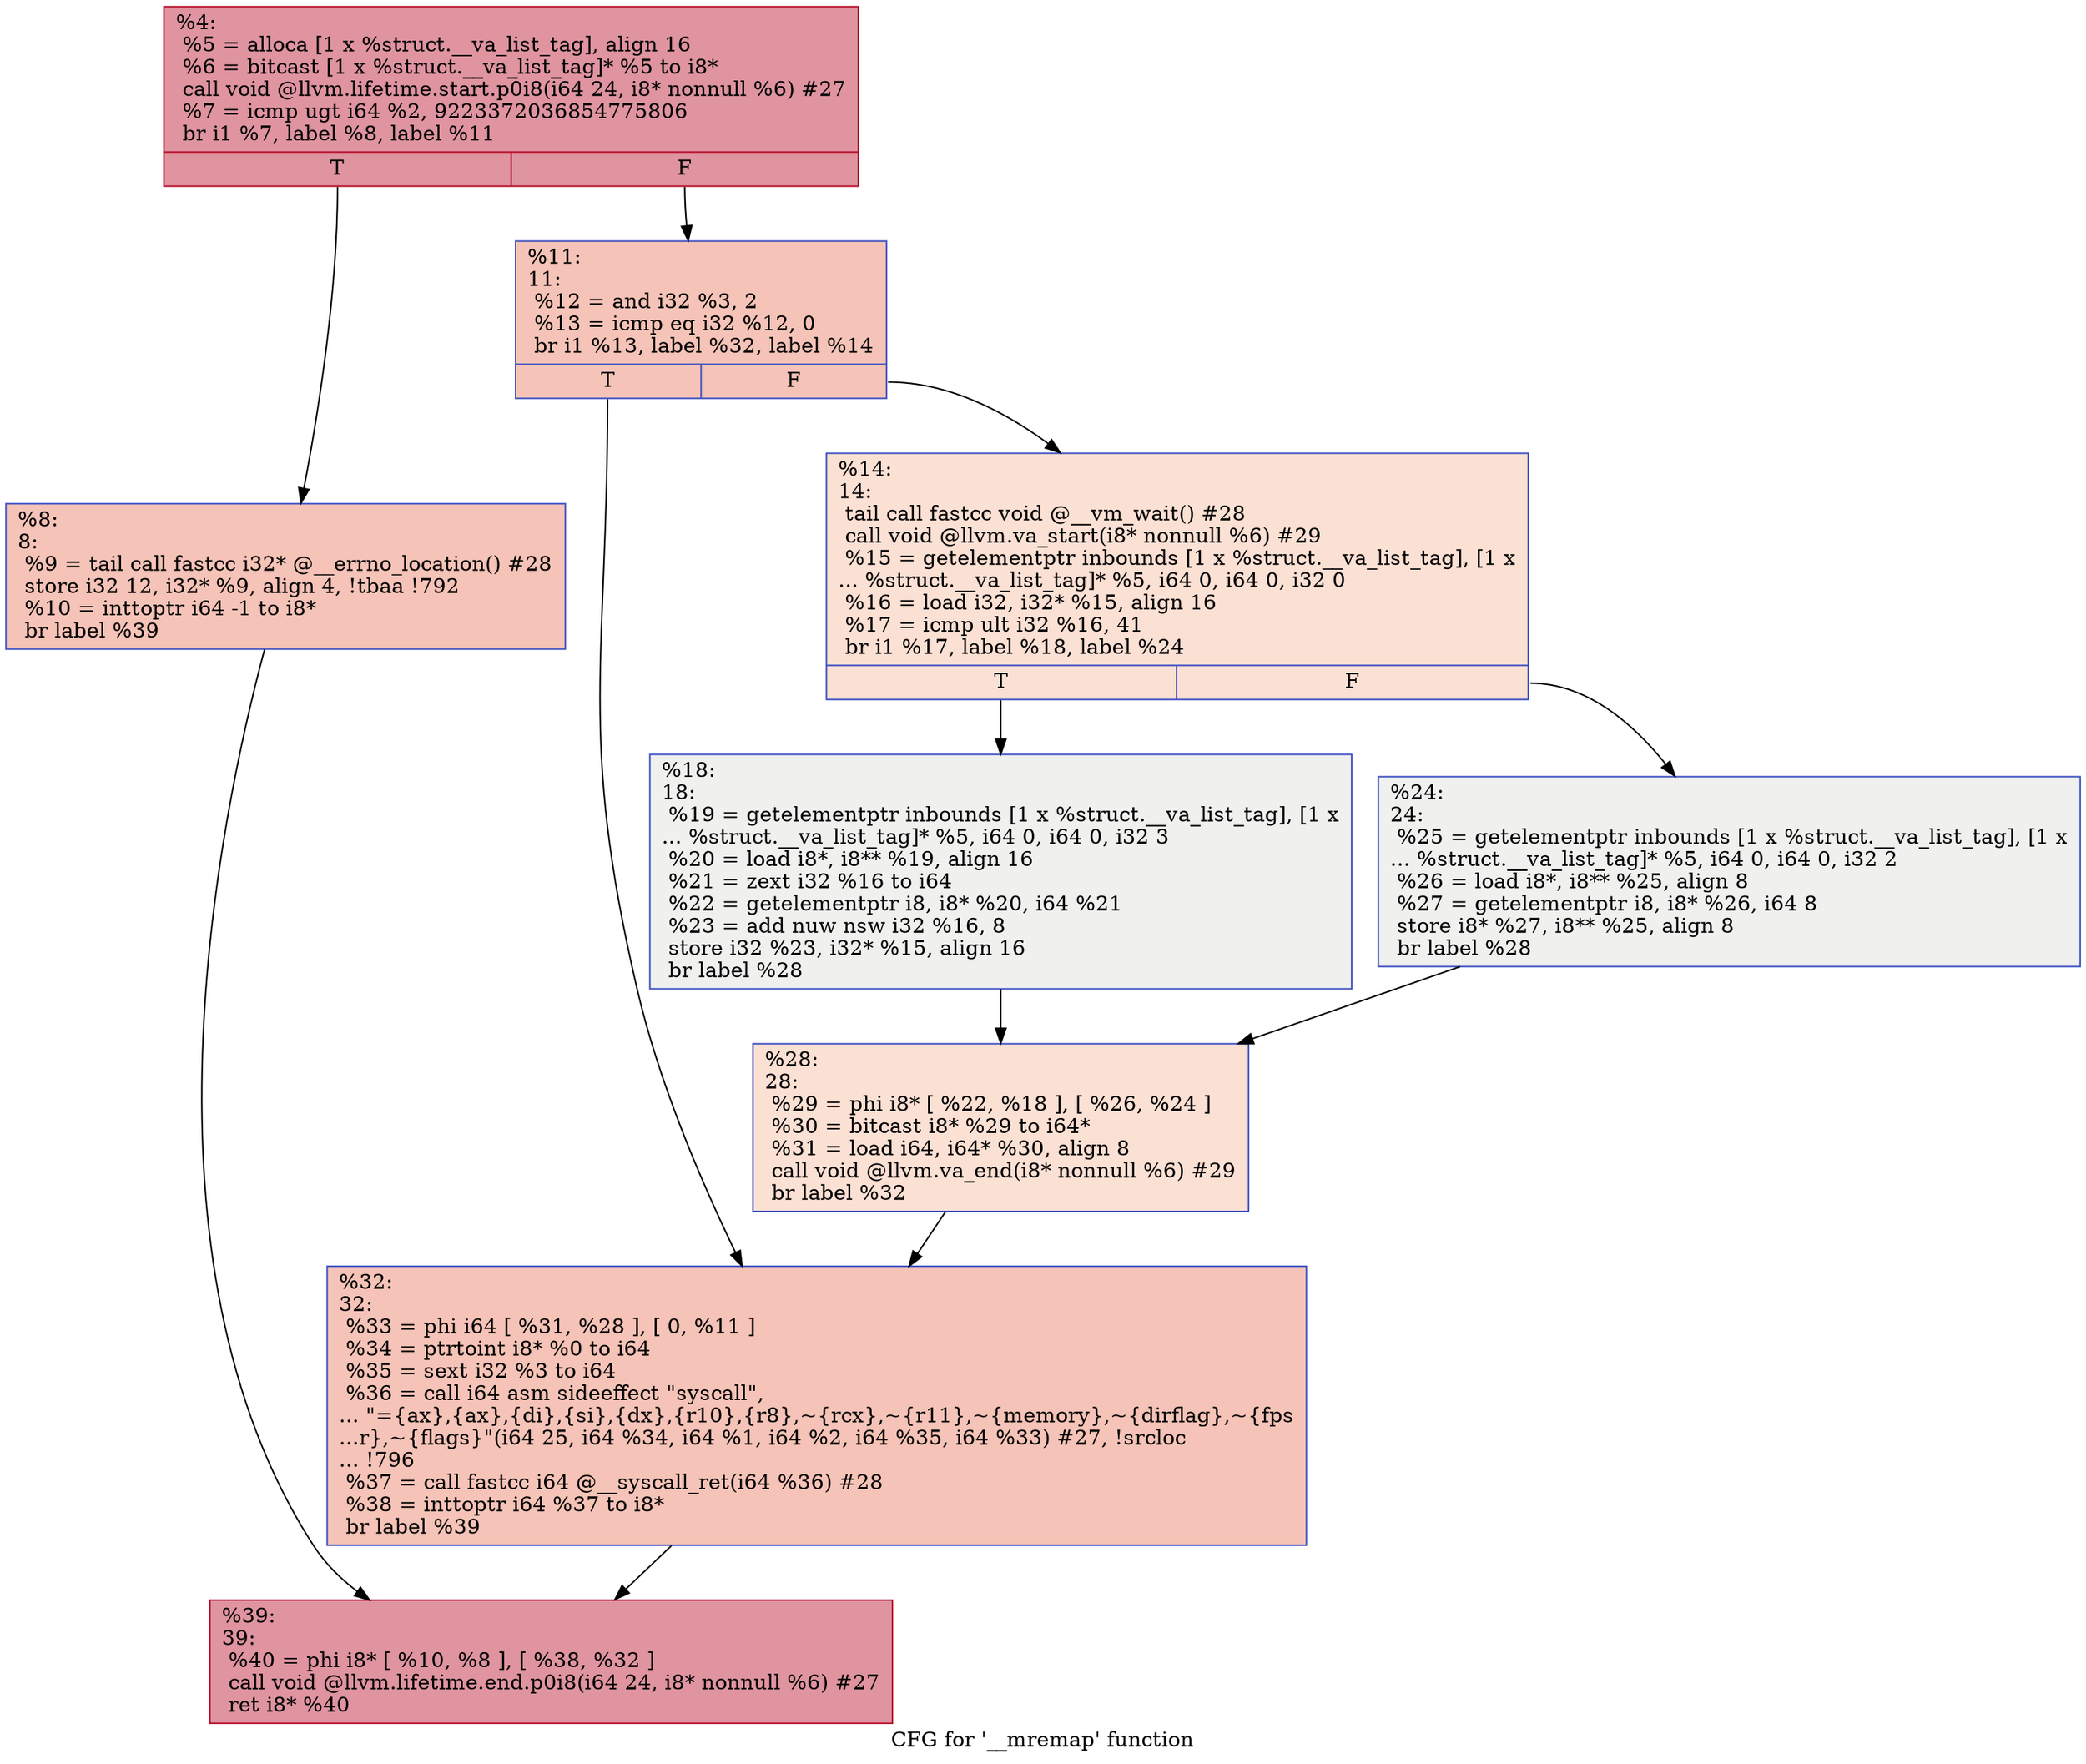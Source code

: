 digraph "CFG for '__mremap' function" {
	label="CFG for '__mremap' function";

	Node0x2396250 [shape=record,color="#b70d28ff", style=filled, fillcolor="#b70d2870",label="{%4:\l  %5 = alloca [1 x %struct.__va_list_tag], align 16\l  %6 = bitcast [1 x %struct.__va_list_tag]* %5 to i8*\l  call void @llvm.lifetime.start.p0i8(i64 24, i8* nonnull %6) #27\l  %7 = icmp ugt i64 %2, 9223372036854775806\l  br i1 %7, label %8, label %11\l|{<s0>T|<s1>F}}"];
	Node0x2396250:s0 -> Node0x23962a0;
	Node0x2396250:s1 -> Node0x23962f0;
	Node0x23962a0 [shape=record,color="#3d50c3ff", style=filled, fillcolor="#e8765c70",label="{%8:\l8:                                                \l  %9 = tail call fastcc i32* @__errno_location() #28\l  store i32 12, i32* %9, align 4, !tbaa !792\l  %10 = inttoptr i64 -1 to i8*\l  br label %39\l}"];
	Node0x23962a0 -> Node0x23964d0;
	Node0x23962f0 [shape=record,color="#3d50c3ff", style=filled, fillcolor="#e8765c70",label="{%11:\l11:                                               \l  %12 = and i32 %3, 2\l  %13 = icmp eq i32 %12, 0\l  br i1 %13, label %32, label %14\l|{<s0>T|<s1>F}}"];
	Node0x23962f0:s0 -> Node0x2396480;
	Node0x23962f0:s1 -> Node0x2396340;
	Node0x2396340 [shape=record,color="#3d50c3ff", style=filled, fillcolor="#f7b99e70",label="{%14:\l14:                                               \l  tail call fastcc void @__vm_wait() #28\l  call void @llvm.va_start(i8* nonnull %6) #29\l  %15 = getelementptr inbounds [1 x %struct.__va_list_tag], [1 x\l... %struct.__va_list_tag]* %5, i64 0, i64 0, i32 0\l  %16 = load i32, i32* %15, align 16\l  %17 = icmp ult i32 %16, 41\l  br i1 %17, label %18, label %24\l|{<s0>T|<s1>F}}"];
	Node0x2396340:s0 -> Node0x2396390;
	Node0x2396340:s1 -> Node0x23963e0;
	Node0x2396390 [shape=record,color="#3d50c3ff", style=filled, fillcolor="#dedcdb70",label="{%18:\l18:                                               \l  %19 = getelementptr inbounds [1 x %struct.__va_list_tag], [1 x\l... %struct.__va_list_tag]* %5, i64 0, i64 0, i32 3\l  %20 = load i8*, i8** %19, align 16\l  %21 = zext i32 %16 to i64\l  %22 = getelementptr i8, i8* %20, i64 %21\l  %23 = add nuw nsw i32 %16, 8\l  store i32 %23, i32* %15, align 16\l  br label %28\l}"];
	Node0x2396390 -> Node0x2396430;
	Node0x23963e0 [shape=record,color="#3d50c3ff", style=filled, fillcolor="#dedcdb70",label="{%24:\l24:                                               \l  %25 = getelementptr inbounds [1 x %struct.__va_list_tag], [1 x\l... %struct.__va_list_tag]* %5, i64 0, i64 0, i32 2\l  %26 = load i8*, i8** %25, align 8\l  %27 = getelementptr i8, i8* %26, i64 8\l  store i8* %27, i8** %25, align 8\l  br label %28\l}"];
	Node0x23963e0 -> Node0x2396430;
	Node0x2396430 [shape=record,color="#3d50c3ff", style=filled, fillcolor="#f7b99e70",label="{%28:\l28:                                               \l  %29 = phi i8* [ %22, %18 ], [ %26, %24 ]\l  %30 = bitcast i8* %29 to i64*\l  %31 = load i64, i64* %30, align 8\l  call void @llvm.va_end(i8* nonnull %6) #29\l  br label %32\l}"];
	Node0x2396430 -> Node0x2396480;
	Node0x2396480 [shape=record,color="#3d50c3ff", style=filled, fillcolor="#e8765c70",label="{%32:\l32:                                               \l  %33 = phi i64 [ %31, %28 ], [ 0, %11 ]\l  %34 = ptrtoint i8* %0 to i64\l  %35 = sext i32 %3 to i64\l  %36 = call i64 asm sideeffect \"syscall\",\l... \"=\{ax\},\{ax\},\{di\},\{si\},\{dx\},\{r10\},\{r8\},~\{rcx\},~\{r11\},~\{memory\},~\{dirflag\},~\{fps\l...r\},~\{flags\}\"(i64 25, i64 %34, i64 %1, i64 %2, i64 %35, i64 %33) #27, !srcloc\l... !796\l  %37 = call fastcc i64 @__syscall_ret(i64 %36) #28\l  %38 = inttoptr i64 %37 to i8*\l  br label %39\l}"];
	Node0x2396480 -> Node0x23964d0;
	Node0x23964d0 [shape=record,color="#b70d28ff", style=filled, fillcolor="#b70d2870",label="{%39:\l39:                                               \l  %40 = phi i8* [ %10, %8 ], [ %38, %32 ]\l  call void @llvm.lifetime.end.p0i8(i64 24, i8* nonnull %6) #27\l  ret i8* %40\l}"];
}
